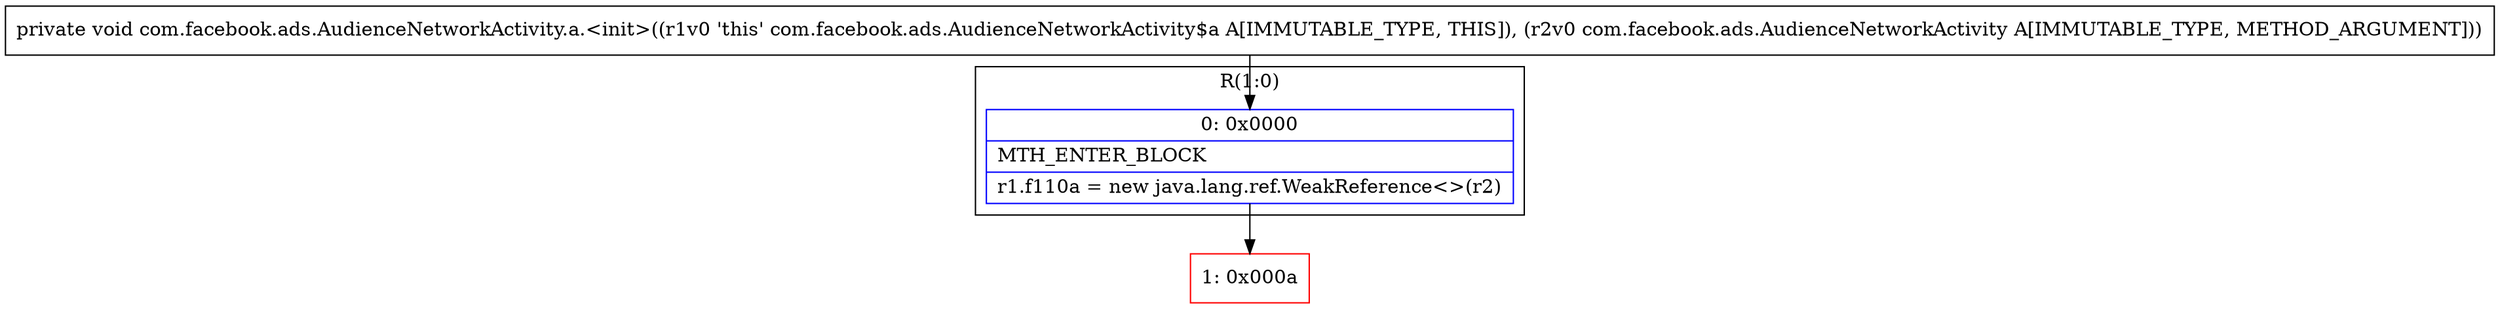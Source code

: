digraph "CFG forcom.facebook.ads.AudienceNetworkActivity.a.\<init\>(Lcom\/facebook\/ads\/AudienceNetworkActivity;)V" {
subgraph cluster_Region_1112010355 {
label = "R(1:0)";
node [shape=record,color=blue];
Node_0 [shape=record,label="{0\:\ 0x0000|MTH_ENTER_BLOCK\l|r1.f110a = new java.lang.ref.WeakReference\<\>(r2)\l}"];
}
Node_1 [shape=record,color=red,label="{1\:\ 0x000a}"];
MethodNode[shape=record,label="{private void com.facebook.ads.AudienceNetworkActivity.a.\<init\>((r1v0 'this' com.facebook.ads.AudienceNetworkActivity$a A[IMMUTABLE_TYPE, THIS]), (r2v0 com.facebook.ads.AudienceNetworkActivity A[IMMUTABLE_TYPE, METHOD_ARGUMENT])) }"];
MethodNode -> Node_0;
Node_0 -> Node_1;
}

